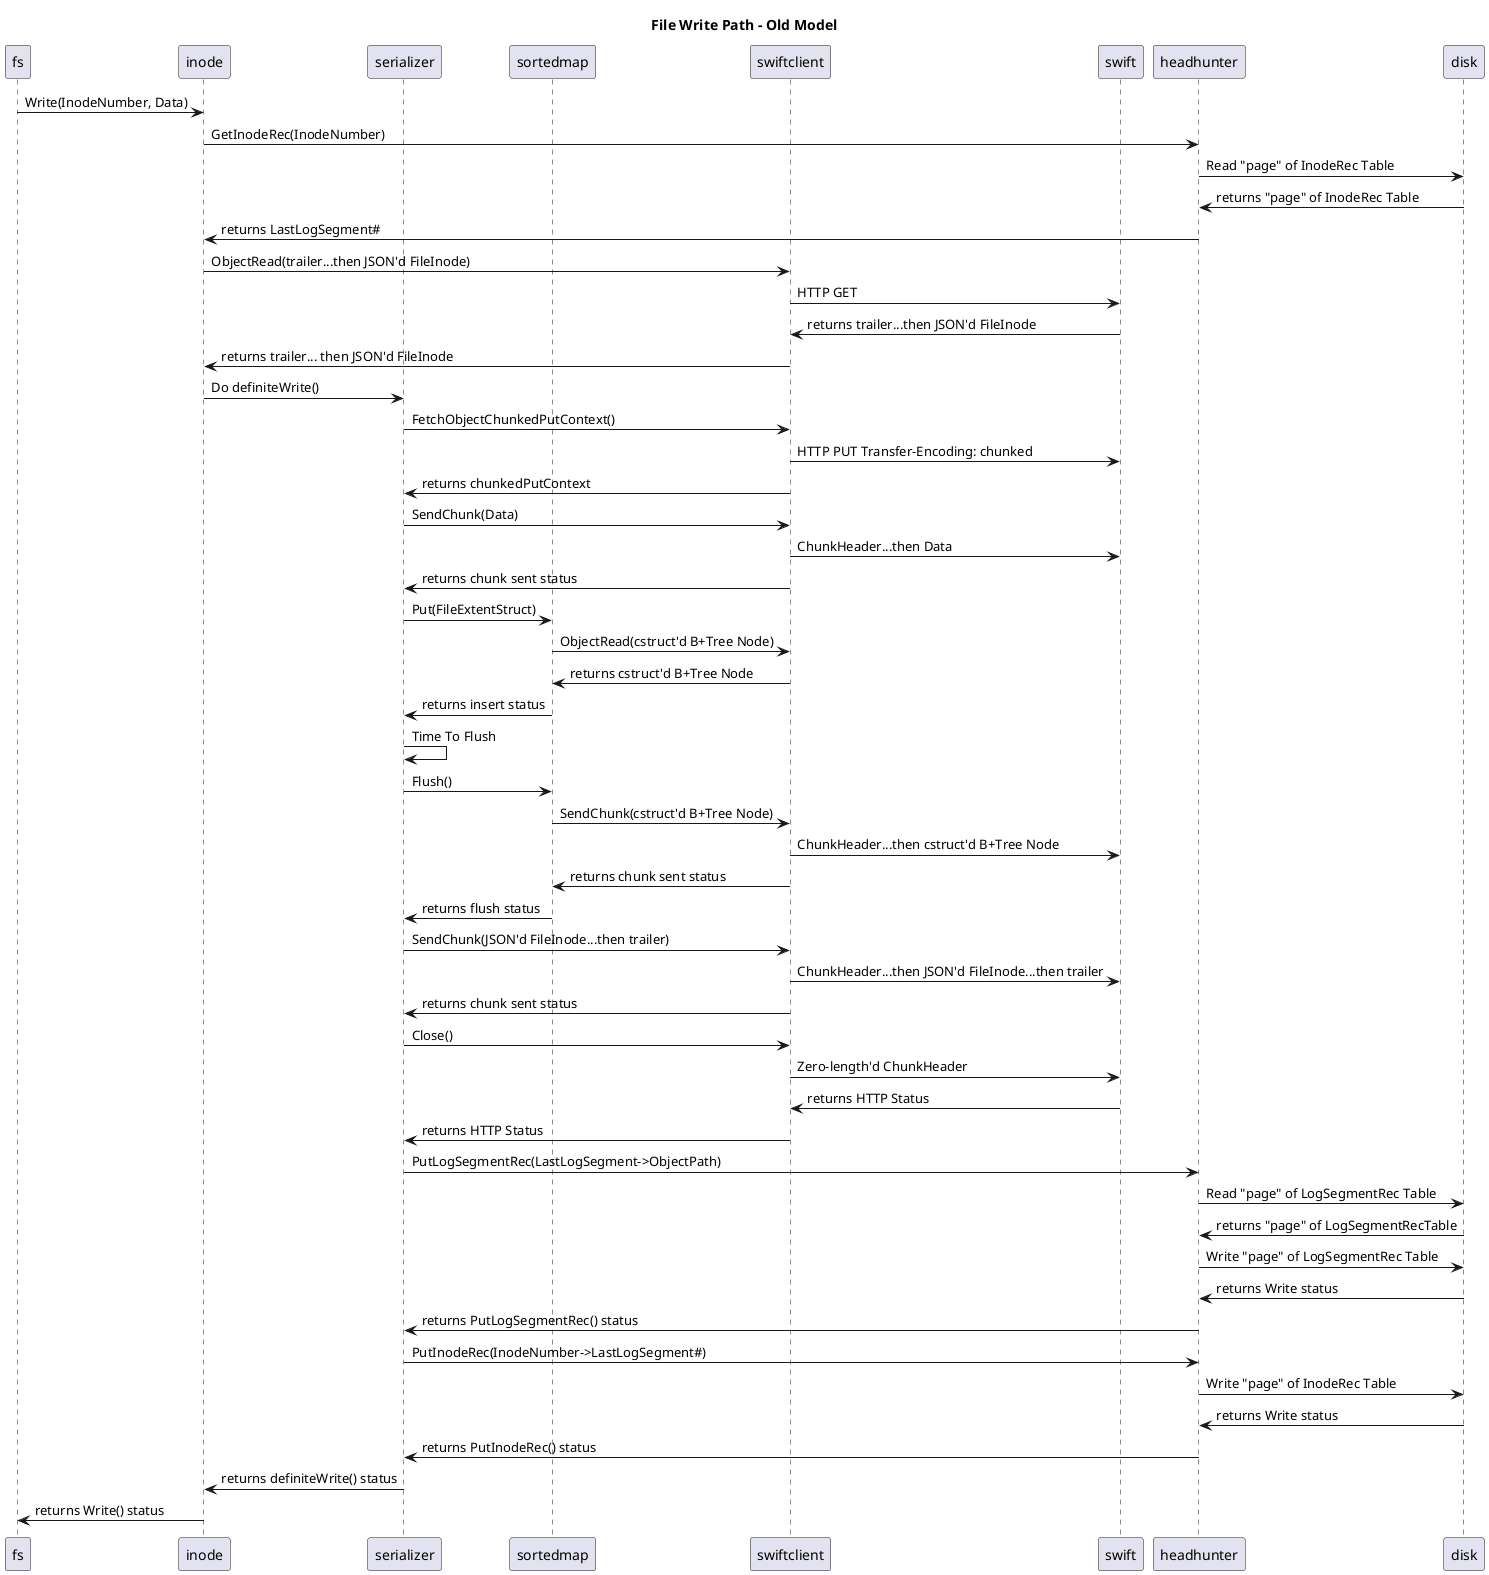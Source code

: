 @startuml

title File Write Path - Old Model

participant fs
participant inode
participant serializer
participant sortedmap
participant swiftclient
participant swift
participant headhunter
participant disk

fs->inode: Write(InodeNumber, Data)
inode->headhunter: GetInodeRec(InodeNumber)
headhunter->disk: Read "page" of InodeRec Table
disk->headhunter: returns "page" of InodeRec Table
headhunter->inode: returns LastLogSegment#
inode->swiftclient: ObjectRead(trailer...then JSON'd FileInode)
swiftclient->swift: HTTP GET
swift->swiftclient: returns trailer...then JSON'd FileInode
swiftclient->inode: returns trailer... then JSON'd FileInode
inode->serializer: Do definiteWrite()
serializer->swiftclient: FetchObjectChunkedPutContext()
swiftclient->swift: HTTP PUT Transfer-Encoding: chunked
swiftclient->serializer: returns chunkedPutContext
serializer->swiftclient: SendChunk(Data)
swiftclient->swift: ChunkHeader...then Data
swiftclient->serializer: returns chunk sent status
serializer->sortedmap: Put(FileExtentStruct)
sortedmap->swiftclient: ObjectRead(cstruct'd B+Tree Node)
swiftclient->sortedmap: returns cstruct'd B+Tree Node
sortedmap->serializer: returns insert status
serializer->serializer: Time To Flush
serializer->sortedmap: Flush()
sortedmap->swiftclient: SendChunk(cstruct'd B+Tree Node)
swiftclient->swift: ChunkHeader...then cstruct'd B+Tree Node
swiftclient->sortedmap: returns chunk sent status
sortedmap->serializer: returns flush status
serializer->swiftclient: SendChunk(JSON'd FileInode...then trailer)
swiftclient->swift: ChunkHeader...then JSON'd FileInode...then trailer
swiftclient->serializer: returns chunk sent status
serializer->swiftclient: Close()
swiftclient->swift: Zero-length'd ChunkHeader
swift->swiftclient: returns HTTP Status
swiftclient->serializer: returns HTTP Status
serializer->headhunter: PutLogSegmentRec(LastLogSegment->ObjectPath)
headhunter->disk: Read "page" of LogSegmentRec Table
disk->headhunter: returns "page" of LogSegmentRecTable
headhunter->disk: Write "page" of LogSegmentRec Table
disk->headhunter: returns Write status
headhunter->serializer: returns PutLogSegmentRec() status
serializer->headhunter: PutInodeRec(InodeNumber->LastLogSegment#)
headhunter->disk: Write "page" of InodeRec Table
disk->headhunter: returns Write status
headhunter->serializer: returns PutInodeRec() status
serializer->inode: returns definiteWrite() status
inode->fs: returns Write() status

@enduml

